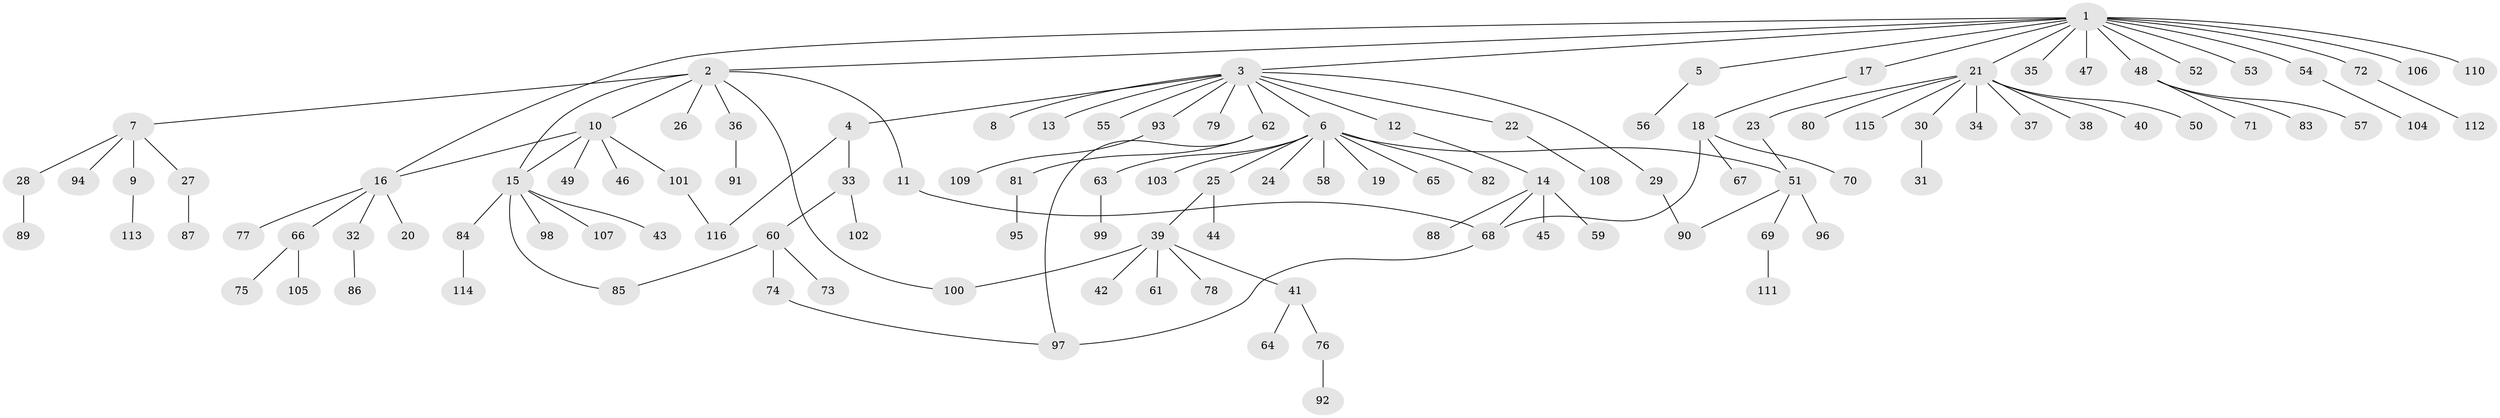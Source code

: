 // Generated by graph-tools (version 1.1) at 2025/11/02/27/25 16:11:12]
// undirected, 116 vertices, 126 edges
graph export_dot {
graph [start="1"]
  node [color=gray90,style=filled];
  1;
  2;
  3;
  4;
  5;
  6;
  7;
  8;
  9;
  10;
  11;
  12;
  13;
  14;
  15;
  16;
  17;
  18;
  19;
  20;
  21;
  22;
  23;
  24;
  25;
  26;
  27;
  28;
  29;
  30;
  31;
  32;
  33;
  34;
  35;
  36;
  37;
  38;
  39;
  40;
  41;
  42;
  43;
  44;
  45;
  46;
  47;
  48;
  49;
  50;
  51;
  52;
  53;
  54;
  55;
  56;
  57;
  58;
  59;
  60;
  61;
  62;
  63;
  64;
  65;
  66;
  67;
  68;
  69;
  70;
  71;
  72;
  73;
  74;
  75;
  76;
  77;
  78;
  79;
  80;
  81;
  82;
  83;
  84;
  85;
  86;
  87;
  88;
  89;
  90;
  91;
  92;
  93;
  94;
  95;
  96;
  97;
  98;
  99;
  100;
  101;
  102;
  103;
  104;
  105;
  106;
  107;
  108;
  109;
  110;
  111;
  112;
  113;
  114;
  115;
  116;
  1 -- 2;
  1 -- 3;
  1 -- 5;
  1 -- 16;
  1 -- 17;
  1 -- 21;
  1 -- 35;
  1 -- 47;
  1 -- 48;
  1 -- 52;
  1 -- 53;
  1 -- 54;
  1 -- 72;
  1 -- 106;
  1 -- 110;
  2 -- 7;
  2 -- 10;
  2 -- 11;
  2 -- 15;
  2 -- 26;
  2 -- 36;
  2 -- 100;
  3 -- 4;
  3 -- 6;
  3 -- 8;
  3 -- 12;
  3 -- 13;
  3 -- 22;
  3 -- 29;
  3 -- 55;
  3 -- 62;
  3 -- 79;
  3 -- 93;
  4 -- 33;
  4 -- 116;
  5 -- 56;
  6 -- 19;
  6 -- 24;
  6 -- 25;
  6 -- 51;
  6 -- 58;
  6 -- 63;
  6 -- 65;
  6 -- 82;
  6 -- 103;
  7 -- 9;
  7 -- 27;
  7 -- 28;
  7 -- 94;
  9 -- 113;
  10 -- 15;
  10 -- 16;
  10 -- 46;
  10 -- 49;
  10 -- 101;
  11 -- 68;
  12 -- 14;
  14 -- 45;
  14 -- 59;
  14 -- 68;
  14 -- 88;
  15 -- 43;
  15 -- 84;
  15 -- 85;
  15 -- 98;
  15 -- 107;
  16 -- 20;
  16 -- 32;
  16 -- 66;
  16 -- 77;
  17 -- 18;
  18 -- 67;
  18 -- 68;
  18 -- 70;
  21 -- 23;
  21 -- 30;
  21 -- 34;
  21 -- 37;
  21 -- 38;
  21 -- 40;
  21 -- 50;
  21 -- 80;
  21 -- 115;
  22 -- 108;
  23 -- 51;
  25 -- 39;
  25 -- 44;
  27 -- 87;
  28 -- 89;
  29 -- 90;
  30 -- 31;
  32 -- 86;
  33 -- 60;
  33 -- 102;
  36 -- 91;
  39 -- 41;
  39 -- 42;
  39 -- 61;
  39 -- 78;
  39 -- 100;
  41 -- 64;
  41 -- 76;
  48 -- 57;
  48 -- 71;
  48 -- 83;
  51 -- 69;
  51 -- 90;
  51 -- 96;
  54 -- 104;
  60 -- 73;
  60 -- 74;
  60 -- 85;
  62 -- 81;
  62 -- 97;
  63 -- 99;
  66 -- 75;
  66 -- 105;
  68 -- 97;
  69 -- 111;
  72 -- 112;
  74 -- 97;
  76 -- 92;
  81 -- 95;
  84 -- 114;
  93 -- 109;
  101 -- 116;
}

